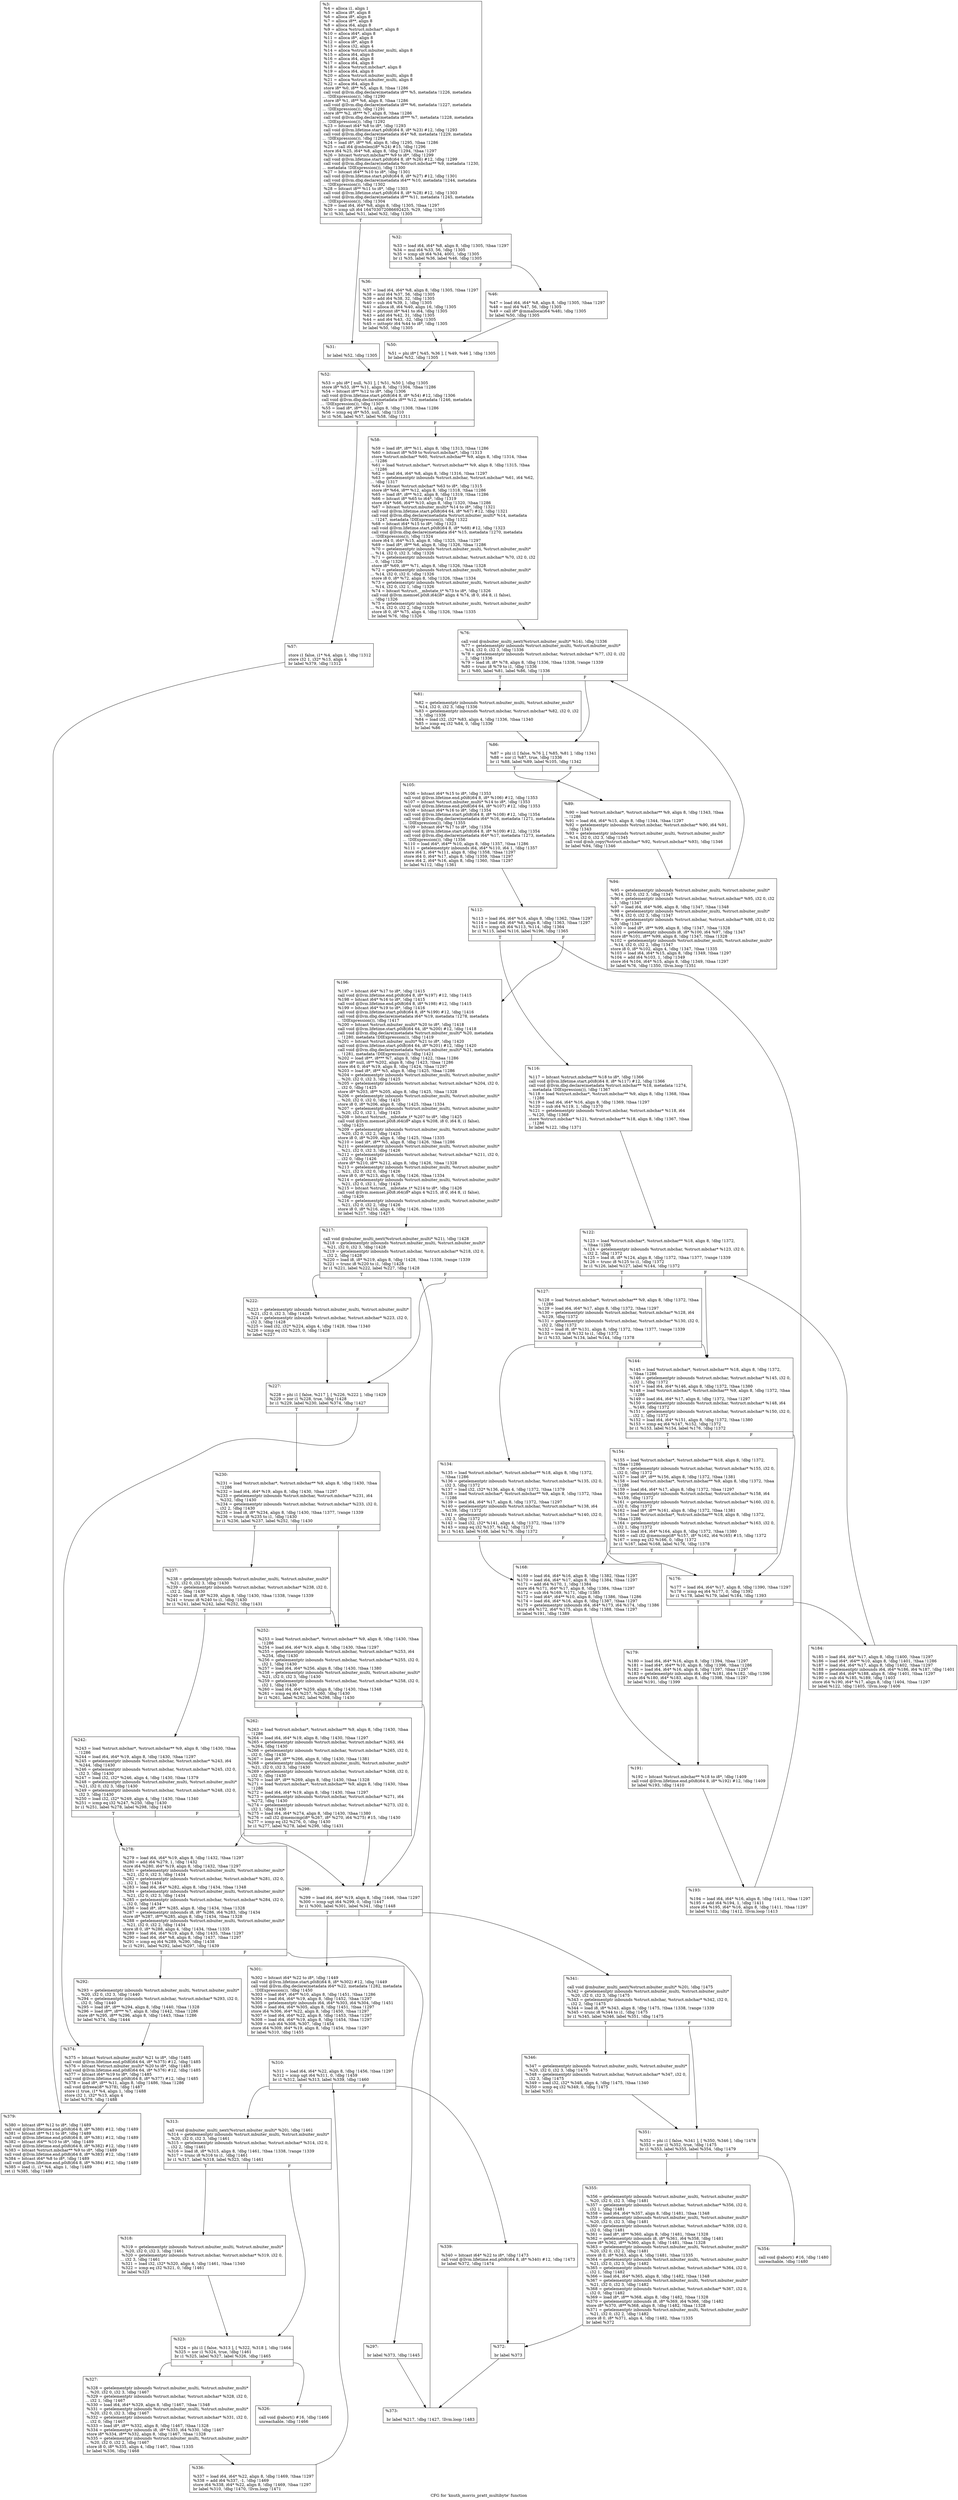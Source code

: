 digraph "CFG for 'knuth_morris_pratt_multibyte' function" {
	label="CFG for 'knuth_morris_pratt_multibyte' function";

	Node0x2170a20 [shape=record,label="{%3:\l  %4 = alloca i1, align 1\l  %5 = alloca i8*, align 8\l  %6 = alloca i8*, align 8\l  %7 = alloca i8**, align 8\l  %8 = alloca i64, align 8\l  %9 = alloca %struct.mbchar*, align 8\l  %10 = alloca i64*, align 8\l  %11 = alloca i8*, align 8\l  %12 = alloca i8*, align 8\l  %13 = alloca i32, align 4\l  %14 = alloca %struct.mbuiter_multi, align 8\l  %15 = alloca i64, align 8\l  %16 = alloca i64, align 8\l  %17 = alloca i64, align 8\l  %18 = alloca %struct.mbchar*, align 8\l  %19 = alloca i64, align 8\l  %20 = alloca %struct.mbuiter_multi, align 8\l  %21 = alloca %struct.mbuiter_multi, align 8\l  %22 = alloca i64, align 8\l  store i8* %0, i8** %5, align 8, !tbaa !1286\l  call void @llvm.dbg.declare(metadata i8** %5, metadata !1226, metadata\l... !DIExpression()), !dbg !1290\l  store i8* %1, i8** %6, align 8, !tbaa !1286\l  call void @llvm.dbg.declare(metadata i8** %6, metadata !1227, metadata\l... !DIExpression()), !dbg !1291\l  store i8** %2, i8*** %7, align 8, !tbaa !1286\l  call void @llvm.dbg.declare(metadata i8*** %7, metadata !1228, metadata\l... !DIExpression()), !dbg !1292\l  %23 = bitcast i64* %8 to i8*, !dbg !1293\l  call void @llvm.lifetime.start.p0i8(i64 8, i8* %23) #12, !dbg !1293\l  call void @llvm.dbg.declare(metadata i64* %8, metadata !1229, metadata\l... !DIExpression()), !dbg !1294\l  %24 = load i8*, i8** %6, align 8, !dbg !1295, !tbaa !1286\l  %25 = call i64 @mbslen(i8* %24) #15, !dbg !1296\l  store i64 %25, i64* %8, align 8, !dbg !1294, !tbaa !1297\l  %26 = bitcast %struct.mbchar** %9 to i8*, !dbg !1299\l  call void @llvm.lifetime.start.p0i8(i64 8, i8* %26) #12, !dbg !1299\l  call void @llvm.dbg.declare(metadata %struct.mbchar** %9, metadata !1230,\l... metadata !DIExpression()), !dbg !1300\l  %27 = bitcast i64** %10 to i8*, !dbg !1301\l  call void @llvm.lifetime.start.p0i8(i64 8, i8* %27) #12, !dbg !1301\l  call void @llvm.dbg.declare(metadata i64** %10, metadata !1244, metadata\l... !DIExpression()), !dbg !1302\l  %28 = bitcast i8** %11 to i8*, !dbg !1303\l  call void @llvm.lifetime.start.p0i8(i64 8, i8* %28) #12, !dbg !1303\l  call void @llvm.dbg.declare(metadata i8** %11, metadata !1245, metadata\l... !DIExpression()), !dbg !1304\l  %29 = load i64, i64* %8, align 8, !dbg !1305, !tbaa !1297\l  %30 = icmp ult i64 164703072086692425, %29, !dbg !1305\l  br i1 %30, label %31, label %32, !dbg !1305\l|{<s0>T|<s1>F}}"];
	Node0x2170a20:s0 -> Node0x2170af0;
	Node0x2170a20:s1 -> Node0x2170b40;
	Node0x2170af0 [shape=record,label="{%31:\l\l  br label %52, !dbg !1305\l}"];
	Node0x2170af0 -> Node0x2170c80;
	Node0x2170b40 [shape=record,label="{%32:\l\l  %33 = load i64, i64* %8, align 8, !dbg !1305, !tbaa !1297\l  %34 = mul i64 %33, 56, !dbg !1305\l  %35 = icmp ult i64 %34, 4001, !dbg !1305\l  br i1 %35, label %36, label %46, !dbg !1305\l|{<s0>T|<s1>F}}"];
	Node0x2170b40:s0 -> Node0x2170b90;
	Node0x2170b40:s1 -> Node0x2170be0;
	Node0x2170b90 [shape=record,label="{%36:\l\l  %37 = load i64, i64* %8, align 8, !dbg !1305, !tbaa !1297\l  %38 = mul i64 %37, 56, !dbg !1305\l  %39 = add i64 %38, 32, !dbg !1305\l  %40 = sub i64 %39, 1, !dbg !1305\l  %41 = alloca i8, i64 %40, align 16, !dbg !1305\l  %42 = ptrtoint i8* %41 to i64, !dbg !1305\l  %43 = add i64 %42, 31, !dbg !1305\l  %44 = and i64 %43, -32, !dbg !1305\l  %45 = inttoptr i64 %44 to i8*, !dbg !1305\l  br label %50, !dbg !1305\l}"];
	Node0x2170b90 -> Node0x2170c30;
	Node0x2170be0 [shape=record,label="{%46:\l\l  %47 = load i64, i64* %8, align 8, !dbg !1305, !tbaa !1297\l  %48 = mul i64 %47, 56, !dbg !1305\l  %49 = call i8* @mmalloca(i64 %48), !dbg !1305\l  br label %50, !dbg !1305\l}"];
	Node0x2170be0 -> Node0x2170c30;
	Node0x2170c30 [shape=record,label="{%50:\l\l  %51 = phi i8* [ %45, %36 ], [ %49, %46 ], !dbg !1305\l  br label %52, !dbg !1305\l}"];
	Node0x2170c30 -> Node0x2170c80;
	Node0x2170c80 [shape=record,label="{%52:\l\l  %53 = phi i8* [ null, %31 ], [ %51, %50 ], !dbg !1305\l  store i8* %53, i8** %11, align 8, !dbg !1304, !tbaa !1286\l  %54 = bitcast i8** %12 to i8*, !dbg !1306\l  call void @llvm.lifetime.start.p0i8(i64 8, i8* %54) #12, !dbg !1306\l  call void @llvm.dbg.declare(metadata i8** %12, metadata !1246, metadata\l... !DIExpression()), !dbg !1307\l  %55 = load i8*, i8** %11, align 8, !dbg !1308, !tbaa !1286\l  %56 = icmp eq i8* %55, null, !dbg !1310\l  br i1 %56, label %57, label %58, !dbg !1311\l|{<s0>T|<s1>F}}"];
	Node0x2170c80:s0 -> Node0x2170cd0;
	Node0x2170c80:s1 -> Node0x2170d20;
	Node0x2170cd0 [shape=record,label="{%57:\l\l  store i1 false, i1* %4, align 1, !dbg !1312\l  store i32 1, i32* %13, align 4\l  br label %379, !dbg !1312\l}"];
	Node0x2170cd0 -> Node0x2171cc0;
	Node0x2170d20 [shape=record,label="{%58:\l\l  %59 = load i8*, i8** %11, align 8, !dbg !1313, !tbaa !1286\l  %60 = bitcast i8* %59 to %struct.mbchar*, !dbg !1313\l  store %struct.mbchar* %60, %struct.mbchar** %9, align 8, !dbg !1314, !tbaa\l... !1286\l  %61 = load %struct.mbchar*, %struct.mbchar** %9, align 8, !dbg !1315, !tbaa\l... !1286\l  %62 = load i64, i64* %8, align 8, !dbg !1316, !tbaa !1297\l  %63 = getelementptr inbounds %struct.mbchar, %struct.mbchar* %61, i64 %62,\l... !dbg !1317\l  %64 = bitcast %struct.mbchar* %63 to i8*, !dbg !1315\l  store i8* %64, i8** %12, align 8, !dbg !1318, !tbaa !1286\l  %65 = load i8*, i8** %12, align 8, !dbg !1319, !tbaa !1286\l  %66 = bitcast i8* %65 to i64*, !dbg !1319\l  store i64* %66, i64** %10, align 8, !dbg !1320, !tbaa !1286\l  %67 = bitcast %struct.mbuiter_multi* %14 to i8*, !dbg !1321\l  call void @llvm.lifetime.start.p0i8(i64 64, i8* %67) #12, !dbg !1321\l  call void @llvm.dbg.declare(metadata %struct.mbuiter_multi* %14, metadata\l... !1247, metadata !DIExpression()), !dbg !1322\l  %68 = bitcast i64* %15 to i8*, !dbg !1323\l  call void @llvm.lifetime.start.p0i8(i64 8, i8* %68) #12, !dbg !1323\l  call void @llvm.dbg.declare(metadata i64* %15, metadata !1270, metadata\l... !DIExpression()), !dbg !1324\l  store i64 0, i64* %15, align 8, !dbg !1325, !tbaa !1297\l  %69 = load i8*, i8** %6, align 8, !dbg !1326, !tbaa !1286\l  %70 = getelementptr inbounds %struct.mbuiter_multi, %struct.mbuiter_multi*\l... %14, i32 0, i32 3, !dbg !1326\l  %71 = getelementptr inbounds %struct.mbchar, %struct.mbchar* %70, i32 0, i32\l... 0, !dbg !1326\l  store i8* %69, i8** %71, align 8, !dbg !1326, !tbaa !1328\l  %72 = getelementptr inbounds %struct.mbuiter_multi, %struct.mbuiter_multi*\l... %14, i32 0, i32 0, !dbg !1326\l  store i8 0, i8* %72, align 8, !dbg !1326, !tbaa !1334\l  %73 = getelementptr inbounds %struct.mbuiter_multi, %struct.mbuiter_multi*\l... %14, i32 0, i32 1, !dbg !1326\l  %74 = bitcast %struct.__mbstate_t* %73 to i8*, !dbg !1326\l  call void @llvm.memset.p0i8.i64(i8* align 4 %74, i8 0, i64 8, i1 false),\l... !dbg !1326\l  %75 = getelementptr inbounds %struct.mbuiter_multi, %struct.mbuiter_multi*\l... %14, i32 0, i32 2, !dbg !1326\l  store i8 0, i8* %75, align 4, !dbg !1326, !tbaa !1335\l  br label %76, !dbg !1326\l}"];
	Node0x2170d20 -> Node0x2170d70;
	Node0x2170d70 [shape=record,label="{%76:\l\l  call void @mbuiter_multi_next(%struct.mbuiter_multi* %14), !dbg !1336\l  %77 = getelementptr inbounds %struct.mbuiter_multi, %struct.mbuiter_multi*\l... %14, i32 0, i32 3, !dbg !1336\l  %78 = getelementptr inbounds %struct.mbchar, %struct.mbchar* %77, i32 0, i32\l... 2, !dbg !1336\l  %79 = load i8, i8* %78, align 8, !dbg !1336, !tbaa !1338, !range !1339\l  %80 = trunc i8 %79 to i1, !dbg !1336\l  br i1 %80, label %81, label %86, !dbg !1336\l|{<s0>T|<s1>F}}"];
	Node0x2170d70:s0 -> Node0x2170dc0;
	Node0x2170d70:s1 -> Node0x2170e10;
	Node0x2170dc0 [shape=record,label="{%81:\l\l  %82 = getelementptr inbounds %struct.mbuiter_multi, %struct.mbuiter_multi*\l... %14, i32 0, i32 3, !dbg !1336\l  %83 = getelementptr inbounds %struct.mbchar, %struct.mbchar* %82, i32 0, i32\l... 3, !dbg !1336\l  %84 = load i32, i32* %83, align 4, !dbg !1336, !tbaa !1340\l  %85 = icmp eq i32 %84, 0, !dbg !1336\l  br label %86\l}"];
	Node0x2170dc0 -> Node0x2170e10;
	Node0x2170e10 [shape=record,label="{%86:\l\l  %87 = phi i1 [ false, %76 ], [ %85, %81 ], !dbg !1341\l  %88 = xor i1 %87, true, !dbg !1336\l  br i1 %88, label %89, label %105, !dbg !1342\l|{<s0>T|<s1>F}}"];
	Node0x2170e10:s0 -> Node0x2170e60;
	Node0x2170e10:s1 -> Node0x2170f00;
	Node0x2170e60 [shape=record,label="{%89:\l\l  %90 = load %struct.mbchar*, %struct.mbchar** %9, align 8, !dbg !1343, !tbaa\l... !1286\l  %91 = load i64, i64* %15, align 8, !dbg !1344, !tbaa !1297\l  %92 = getelementptr inbounds %struct.mbchar, %struct.mbchar* %90, i64 %91,\l... !dbg !1343\l  %93 = getelementptr inbounds %struct.mbuiter_multi, %struct.mbuiter_multi*\l... %14, i32 0, i32 3, !dbg !1345\l  call void @mb_copy(%struct.mbchar* %92, %struct.mbchar* %93), !dbg !1346\l  br label %94, !dbg !1346\l}"];
	Node0x2170e60 -> Node0x2170eb0;
	Node0x2170eb0 [shape=record,label="{%94:\l\l  %95 = getelementptr inbounds %struct.mbuiter_multi, %struct.mbuiter_multi*\l... %14, i32 0, i32 3, !dbg !1347\l  %96 = getelementptr inbounds %struct.mbchar, %struct.mbchar* %95, i32 0, i32\l... 1, !dbg !1347\l  %97 = load i64, i64* %96, align 8, !dbg !1347, !tbaa !1348\l  %98 = getelementptr inbounds %struct.mbuiter_multi, %struct.mbuiter_multi*\l... %14, i32 0, i32 3, !dbg !1347\l  %99 = getelementptr inbounds %struct.mbchar, %struct.mbchar* %98, i32 0, i32\l... 0, !dbg !1347\l  %100 = load i8*, i8** %99, align 8, !dbg !1347, !tbaa !1328\l  %101 = getelementptr inbounds i8, i8* %100, i64 %97, !dbg !1347\l  store i8* %101, i8** %99, align 8, !dbg !1347, !tbaa !1328\l  %102 = getelementptr inbounds %struct.mbuiter_multi, %struct.mbuiter_multi*\l... %14, i32 0, i32 2, !dbg !1347\l  store i8 0, i8* %102, align 4, !dbg !1347, !tbaa !1335\l  %103 = load i64, i64* %15, align 8, !dbg !1349, !tbaa !1297\l  %104 = add i64 %103, 1, !dbg !1349\l  store i64 %104, i64* %15, align 8, !dbg !1349, !tbaa !1297\l  br label %76, !dbg !1350, !llvm.loop !1351\l}"];
	Node0x2170eb0 -> Node0x2170d70;
	Node0x2170f00 [shape=record,label="{%105:\l\l  %106 = bitcast i64* %15 to i8*, !dbg !1353\l  call void @llvm.lifetime.end.p0i8(i64 8, i8* %106) #12, !dbg !1353\l  %107 = bitcast %struct.mbuiter_multi* %14 to i8*, !dbg !1353\l  call void @llvm.lifetime.end.p0i8(i64 64, i8* %107) #12, !dbg !1353\l  %108 = bitcast i64* %16 to i8*, !dbg !1354\l  call void @llvm.lifetime.start.p0i8(i64 8, i8* %108) #12, !dbg !1354\l  call void @llvm.dbg.declare(metadata i64* %16, metadata !1271, metadata\l... !DIExpression()), !dbg !1355\l  %109 = bitcast i64* %17 to i8*, !dbg !1354\l  call void @llvm.lifetime.start.p0i8(i64 8, i8* %109) #12, !dbg !1354\l  call void @llvm.dbg.declare(metadata i64* %17, metadata !1273, metadata\l... !DIExpression()), !dbg !1356\l  %110 = load i64*, i64** %10, align 8, !dbg !1357, !tbaa !1286\l  %111 = getelementptr inbounds i64, i64* %110, i64 1, !dbg !1357\l  store i64 1, i64* %111, align 8, !dbg !1358, !tbaa !1297\l  store i64 0, i64* %17, align 8, !dbg !1359, !tbaa !1297\l  store i64 2, i64* %16, align 8, !dbg !1360, !tbaa !1297\l  br label %112, !dbg !1361\l}"];
	Node0x2170f00 -> Node0x2170f50;
	Node0x2170f50 [shape=record,label="{%112:\l\l  %113 = load i64, i64* %16, align 8, !dbg !1362, !tbaa !1297\l  %114 = load i64, i64* %8, align 8, !dbg !1363, !tbaa !1297\l  %115 = icmp ult i64 %113, %114, !dbg !1364\l  br i1 %115, label %116, label %196, !dbg !1365\l|{<s0>T|<s1>F}}"];
	Node0x2170f50:s0 -> Node0x2170fa0;
	Node0x2170f50:s1 -> Node0x2171360;
	Node0x2170fa0 [shape=record,label="{%116:\l\l  %117 = bitcast %struct.mbchar** %18 to i8*, !dbg !1366\l  call void @llvm.lifetime.start.p0i8(i64 8, i8* %117) #12, !dbg !1366\l  call void @llvm.dbg.declare(metadata %struct.mbchar** %18, metadata !1274,\l... metadata !DIExpression()), !dbg !1367\l  %118 = load %struct.mbchar*, %struct.mbchar** %9, align 8, !dbg !1368, !tbaa\l... !1286\l  %119 = load i64, i64* %16, align 8, !dbg !1369, !tbaa !1297\l  %120 = sub i64 %119, 1, !dbg !1370\l  %121 = getelementptr inbounds %struct.mbchar, %struct.mbchar* %118, i64\l... %120, !dbg !1368\l  store %struct.mbchar* %121, %struct.mbchar** %18, align 8, !dbg !1367, !tbaa\l... !1286\l  br label %122, !dbg !1371\l}"];
	Node0x2170fa0 -> Node0x2170ff0;
	Node0x2170ff0 [shape=record,label="{%122:\l\l  %123 = load %struct.mbchar*, %struct.mbchar** %18, align 8, !dbg !1372,\l... !tbaa !1286\l  %124 = getelementptr inbounds %struct.mbchar, %struct.mbchar* %123, i32 0,\l... i32 2, !dbg !1372\l  %125 = load i8, i8* %124, align 8, !dbg !1372, !tbaa !1377, !range !1339\l  %126 = trunc i8 %125 to i1, !dbg !1372\l  br i1 %126, label %127, label %144, !dbg !1372\l|{<s0>T|<s1>F}}"];
	Node0x2170ff0:s0 -> Node0x2171040;
	Node0x2170ff0:s1 -> Node0x21710e0;
	Node0x2171040 [shape=record,label="{%127:\l\l  %128 = load %struct.mbchar*, %struct.mbchar** %9, align 8, !dbg !1372, !tbaa\l... !1286\l  %129 = load i64, i64* %17, align 8, !dbg !1372, !tbaa !1297\l  %130 = getelementptr inbounds %struct.mbchar, %struct.mbchar* %128, i64\l... %129, !dbg !1372\l  %131 = getelementptr inbounds %struct.mbchar, %struct.mbchar* %130, i32 0,\l... i32 2, !dbg !1372\l  %132 = load i8, i8* %131, align 8, !dbg !1372, !tbaa !1377, !range !1339\l  %133 = trunc i8 %132 to i1, !dbg !1372\l  br i1 %133, label %134, label %144, !dbg !1378\l|{<s0>T|<s1>F}}"];
	Node0x2171040:s0 -> Node0x2171090;
	Node0x2171040:s1 -> Node0x21710e0;
	Node0x2171090 [shape=record,label="{%134:\l\l  %135 = load %struct.mbchar*, %struct.mbchar** %18, align 8, !dbg !1372,\l... !tbaa !1286\l  %136 = getelementptr inbounds %struct.mbchar, %struct.mbchar* %135, i32 0,\l... i32 3, !dbg !1372\l  %137 = load i32, i32* %136, align 4, !dbg !1372, !tbaa !1379\l  %138 = load %struct.mbchar*, %struct.mbchar** %9, align 8, !dbg !1372, !tbaa\l... !1286\l  %139 = load i64, i64* %17, align 8, !dbg !1372, !tbaa !1297\l  %140 = getelementptr inbounds %struct.mbchar, %struct.mbchar* %138, i64\l... %139, !dbg !1372\l  %141 = getelementptr inbounds %struct.mbchar, %struct.mbchar* %140, i32 0,\l... i32 3, !dbg !1372\l  %142 = load i32, i32* %141, align 4, !dbg !1372, !tbaa !1379\l  %143 = icmp eq i32 %137, %142, !dbg !1372\l  br i1 %143, label %168, label %176, !dbg !1372\l|{<s0>T|<s1>F}}"];
	Node0x2171090:s0 -> Node0x2171180;
	Node0x2171090:s1 -> Node0x21711d0;
	Node0x21710e0 [shape=record,label="{%144:\l\l  %145 = load %struct.mbchar*, %struct.mbchar** %18, align 8, !dbg !1372,\l... !tbaa !1286\l  %146 = getelementptr inbounds %struct.mbchar, %struct.mbchar* %145, i32 0,\l... i32 1, !dbg !1372\l  %147 = load i64, i64* %146, align 8, !dbg !1372, !tbaa !1380\l  %148 = load %struct.mbchar*, %struct.mbchar** %9, align 8, !dbg !1372, !tbaa\l... !1286\l  %149 = load i64, i64* %17, align 8, !dbg !1372, !tbaa !1297\l  %150 = getelementptr inbounds %struct.mbchar, %struct.mbchar* %148, i64\l... %149, !dbg !1372\l  %151 = getelementptr inbounds %struct.mbchar, %struct.mbchar* %150, i32 0,\l... i32 1, !dbg !1372\l  %152 = load i64, i64* %151, align 8, !dbg !1372, !tbaa !1380\l  %153 = icmp eq i64 %147, %152, !dbg !1372\l  br i1 %153, label %154, label %176, !dbg !1372\l|{<s0>T|<s1>F}}"];
	Node0x21710e0:s0 -> Node0x2171130;
	Node0x21710e0:s1 -> Node0x21711d0;
	Node0x2171130 [shape=record,label="{%154:\l\l  %155 = load %struct.mbchar*, %struct.mbchar** %18, align 8, !dbg !1372,\l... !tbaa !1286\l  %156 = getelementptr inbounds %struct.mbchar, %struct.mbchar* %155, i32 0,\l... i32 0, !dbg !1372\l  %157 = load i8*, i8** %156, align 8, !dbg !1372, !tbaa !1381\l  %158 = load %struct.mbchar*, %struct.mbchar** %9, align 8, !dbg !1372, !tbaa\l... !1286\l  %159 = load i64, i64* %17, align 8, !dbg !1372, !tbaa !1297\l  %160 = getelementptr inbounds %struct.mbchar, %struct.mbchar* %158, i64\l... %159, !dbg !1372\l  %161 = getelementptr inbounds %struct.mbchar, %struct.mbchar* %160, i32 0,\l... i32 0, !dbg !1372\l  %162 = load i8*, i8** %161, align 8, !dbg !1372, !tbaa !1381\l  %163 = load %struct.mbchar*, %struct.mbchar** %18, align 8, !dbg !1372,\l... !tbaa !1286\l  %164 = getelementptr inbounds %struct.mbchar, %struct.mbchar* %163, i32 0,\l... i32 1, !dbg !1372\l  %165 = load i64, i64* %164, align 8, !dbg !1372, !tbaa !1380\l  %166 = call i32 @memcmp(i8* %157, i8* %162, i64 %165) #15, !dbg !1372\l  %167 = icmp eq i32 %166, 0, !dbg !1372\l  br i1 %167, label %168, label %176, !dbg !1378\l|{<s0>T|<s1>F}}"];
	Node0x2171130:s0 -> Node0x2171180;
	Node0x2171130:s1 -> Node0x21711d0;
	Node0x2171180 [shape=record,label="{%168:\l\l  %169 = load i64, i64* %16, align 8, !dbg !1382, !tbaa !1297\l  %170 = load i64, i64* %17, align 8, !dbg !1384, !tbaa !1297\l  %171 = add i64 %170, 1, !dbg !1384\l  store i64 %171, i64* %17, align 8, !dbg !1384, !tbaa !1297\l  %172 = sub i64 %169, %171, !dbg !1385\l  %173 = load i64*, i64** %10, align 8, !dbg !1386, !tbaa !1286\l  %174 = load i64, i64* %16, align 8, !dbg !1387, !tbaa !1297\l  %175 = getelementptr inbounds i64, i64* %173, i64 %174, !dbg !1386\l  store i64 %172, i64* %175, align 8, !dbg !1388, !tbaa !1297\l  br label %191, !dbg !1389\l}"];
	Node0x2171180 -> Node0x21712c0;
	Node0x21711d0 [shape=record,label="{%176:\l\l  %177 = load i64, i64* %17, align 8, !dbg !1390, !tbaa !1297\l  %178 = icmp eq i64 %177, 0, !dbg !1392\l  br i1 %178, label %179, label %184, !dbg !1393\l|{<s0>T|<s1>F}}"];
	Node0x21711d0:s0 -> Node0x2171220;
	Node0x21711d0:s1 -> Node0x2171270;
	Node0x2171220 [shape=record,label="{%179:\l\l  %180 = load i64, i64* %16, align 8, !dbg !1394, !tbaa !1297\l  %181 = load i64*, i64** %10, align 8, !dbg !1396, !tbaa !1286\l  %182 = load i64, i64* %16, align 8, !dbg !1397, !tbaa !1297\l  %183 = getelementptr inbounds i64, i64* %181, i64 %182, !dbg !1396\l  store i64 %180, i64* %183, align 8, !dbg !1398, !tbaa !1297\l  br label %191, !dbg !1399\l}"];
	Node0x2171220 -> Node0x21712c0;
	Node0x2171270 [shape=record,label="{%184:\l\l  %185 = load i64, i64* %17, align 8, !dbg !1400, !tbaa !1297\l  %186 = load i64*, i64** %10, align 8, !dbg !1401, !tbaa !1286\l  %187 = load i64, i64* %17, align 8, !dbg !1402, !tbaa !1297\l  %188 = getelementptr inbounds i64, i64* %186, i64 %187, !dbg !1401\l  %189 = load i64, i64* %188, align 8, !dbg !1401, !tbaa !1297\l  %190 = sub i64 %185, %189, !dbg !1403\l  store i64 %190, i64* %17, align 8, !dbg !1404, !tbaa !1297\l  br label %122, !dbg !1405, !llvm.loop !1406\l}"];
	Node0x2171270 -> Node0x2170ff0;
	Node0x21712c0 [shape=record,label="{%191:\l\l  %192 = bitcast %struct.mbchar** %18 to i8*, !dbg !1409\l  call void @llvm.lifetime.end.p0i8(i64 8, i8* %192) #12, !dbg !1409\l  br label %193, !dbg !1410\l}"];
	Node0x21712c0 -> Node0x2171310;
	Node0x2171310 [shape=record,label="{%193:\l\l  %194 = load i64, i64* %16, align 8, !dbg !1411, !tbaa !1297\l  %195 = add i64 %194, 1, !dbg !1411\l  store i64 %195, i64* %16, align 8, !dbg !1411, !tbaa !1297\l  br label %112, !dbg !1412, !llvm.loop !1413\l}"];
	Node0x2171310 -> Node0x2170f50;
	Node0x2171360 [shape=record,label="{%196:\l\l  %197 = bitcast i64* %17 to i8*, !dbg !1415\l  call void @llvm.lifetime.end.p0i8(i64 8, i8* %197) #12, !dbg !1415\l  %198 = bitcast i64* %16 to i8*, !dbg !1415\l  call void @llvm.lifetime.end.p0i8(i64 8, i8* %198) #12, !dbg !1415\l  %199 = bitcast i64* %19 to i8*, !dbg !1416\l  call void @llvm.lifetime.start.p0i8(i64 8, i8* %199) #12, !dbg !1416\l  call void @llvm.dbg.declare(metadata i64* %19, metadata !1278, metadata\l... !DIExpression()), !dbg !1417\l  %200 = bitcast %struct.mbuiter_multi* %20 to i8*, !dbg !1418\l  call void @llvm.lifetime.start.p0i8(i64 64, i8* %200) #12, !dbg !1418\l  call void @llvm.dbg.declare(metadata %struct.mbuiter_multi* %20, metadata\l... !1280, metadata !DIExpression()), !dbg !1419\l  %201 = bitcast %struct.mbuiter_multi* %21 to i8*, !dbg !1420\l  call void @llvm.lifetime.start.p0i8(i64 64, i8* %201) #12, !dbg !1420\l  call void @llvm.dbg.declare(metadata %struct.mbuiter_multi* %21, metadata\l... !1281, metadata !DIExpression()), !dbg !1421\l  %202 = load i8**, i8*** %7, align 8, !dbg !1422, !tbaa !1286\l  store i8* null, i8** %202, align 8, !dbg !1423, !tbaa !1286\l  store i64 0, i64* %19, align 8, !dbg !1424, !tbaa !1297\l  %203 = load i8*, i8** %5, align 8, !dbg !1425, !tbaa !1286\l  %204 = getelementptr inbounds %struct.mbuiter_multi, %struct.mbuiter_multi*\l... %20, i32 0, i32 3, !dbg !1425\l  %205 = getelementptr inbounds %struct.mbchar, %struct.mbchar* %204, i32 0,\l... i32 0, !dbg !1425\l  store i8* %203, i8** %205, align 8, !dbg !1425, !tbaa !1328\l  %206 = getelementptr inbounds %struct.mbuiter_multi, %struct.mbuiter_multi*\l... %20, i32 0, i32 0, !dbg !1425\l  store i8 0, i8* %206, align 8, !dbg !1425, !tbaa !1334\l  %207 = getelementptr inbounds %struct.mbuiter_multi, %struct.mbuiter_multi*\l... %20, i32 0, i32 1, !dbg !1425\l  %208 = bitcast %struct.__mbstate_t* %207 to i8*, !dbg !1425\l  call void @llvm.memset.p0i8.i64(i8* align 4 %208, i8 0, i64 8, i1 false),\l... !dbg !1425\l  %209 = getelementptr inbounds %struct.mbuiter_multi, %struct.mbuiter_multi*\l... %20, i32 0, i32 2, !dbg !1425\l  store i8 0, i8* %209, align 4, !dbg !1425, !tbaa !1335\l  %210 = load i8*, i8** %5, align 8, !dbg !1426, !tbaa !1286\l  %211 = getelementptr inbounds %struct.mbuiter_multi, %struct.mbuiter_multi*\l... %21, i32 0, i32 3, !dbg !1426\l  %212 = getelementptr inbounds %struct.mbchar, %struct.mbchar* %211, i32 0,\l... i32 0, !dbg !1426\l  store i8* %210, i8** %212, align 8, !dbg !1426, !tbaa !1328\l  %213 = getelementptr inbounds %struct.mbuiter_multi, %struct.mbuiter_multi*\l... %21, i32 0, i32 0, !dbg !1426\l  store i8 0, i8* %213, align 8, !dbg !1426, !tbaa !1334\l  %214 = getelementptr inbounds %struct.mbuiter_multi, %struct.mbuiter_multi*\l... %21, i32 0, i32 1, !dbg !1426\l  %215 = bitcast %struct.__mbstate_t* %214 to i8*, !dbg !1426\l  call void @llvm.memset.p0i8.i64(i8* align 4 %215, i8 0, i64 8, i1 false),\l... !dbg !1426\l  %216 = getelementptr inbounds %struct.mbuiter_multi, %struct.mbuiter_multi*\l... %21, i32 0, i32 2, !dbg !1426\l  store i8 0, i8* %216, align 4, !dbg !1426, !tbaa !1335\l  br label %217, !dbg !1427\l}"];
	Node0x2171360 -> Node0x21713b0;
	Node0x21713b0 [shape=record,label="{%217:\l\l  call void @mbuiter_multi_next(%struct.mbuiter_multi* %21), !dbg !1428\l  %218 = getelementptr inbounds %struct.mbuiter_multi, %struct.mbuiter_multi*\l... %21, i32 0, i32 3, !dbg !1428\l  %219 = getelementptr inbounds %struct.mbchar, %struct.mbchar* %218, i32 0,\l... i32 2, !dbg !1428\l  %220 = load i8, i8* %219, align 8, !dbg !1428, !tbaa !1338, !range !1339\l  %221 = trunc i8 %220 to i1, !dbg !1428\l  br i1 %221, label %222, label %227, !dbg !1428\l|{<s0>T|<s1>F}}"];
	Node0x21713b0:s0 -> Node0x2171400;
	Node0x21713b0:s1 -> Node0x2171450;
	Node0x2171400 [shape=record,label="{%222:\l\l  %223 = getelementptr inbounds %struct.mbuiter_multi, %struct.mbuiter_multi*\l... %21, i32 0, i32 3, !dbg !1428\l  %224 = getelementptr inbounds %struct.mbchar, %struct.mbchar* %223, i32 0,\l... i32 3, !dbg !1428\l  %225 = load i32, i32* %224, align 4, !dbg !1428, !tbaa !1340\l  %226 = icmp eq i32 %225, 0, !dbg !1428\l  br label %227\l}"];
	Node0x2171400 -> Node0x2171450;
	Node0x2171450 [shape=record,label="{%227:\l\l  %228 = phi i1 [ false, %217 ], [ %226, %222 ], !dbg !1429\l  %229 = xor i1 %228, true, !dbg !1428\l  br i1 %229, label %230, label %374, !dbg !1427\l|{<s0>T|<s1>F}}"];
	Node0x2171450:s0 -> Node0x21714a0;
	Node0x2171450:s1 -> Node0x2171c70;
	Node0x21714a0 [shape=record,label="{%230:\l\l  %231 = load %struct.mbchar*, %struct.mbchar** %9, align 8, !dbg !1430, !tbaa\l... !1286\l  %232 = load i64, i64* %19, align 8, !dbg !1430, !tbaa !1297\l  %233 = getelementptr inbounds %struct.mbchar, %struct.mbchar* %231, i64\l... %232, !dbg !1430\l  %234 = getelementptr inbounds %struct.mbchar, %struct.mbchar* %233, i32 0,\l... i32 2, !dbg !1430\l  %235 = load i8, i8* %234, align 8, !dbg !1430, !tbaa !1377, !range !1339\l  %236 = trunc i8 %235 to i1, !dbg !1430\l  br i1 %236, label %237, label %252, !dbg !1430\l|{<s0>T|<s1>F}}"];
	Node0x21714a0:s0 -> Node0x21714f0;
	Node0x21714a0:s1 -> Node0x2171590;
	Node0x21714f0 [shape=record,label="{%237:\l\l  %238 = getelementptr inbounds %struct.mbuiter_multi, %struct.mbuiter_multi*\l... %21, i32 0, i32 3, !dbg !1430\l  %239 = getelementptr inbounds %struct.mbchar, %struct.mbchar* %238, i32 0,\l... i32 2, !dbg !1430\l  %240 = load i8, i8* %239, align 8, !dbg !1430, !tbaa !1338, !range !1339\l  %241 = trunc i8 %240 to i1, !dbg !1430\l  br i1 %241, label %242, label %252, !dbg !1431\l|{<s0>T|<s1>F}}"];
	Node0x21714f0:s0 -> Node0x2171540;
	Node0x21714f0:s1 -> Node0x2171590;
	Node0x2171540 [shape=record,label="{%242:\l\l  %243 = load %struct.mbchar*, %struct.mbchar** %9, align 8, !dbg !1430, !tbaa\l... !1286\l  %244 = load i64, i64* %19, align 8, !dbg !1430, !tbaa !1297\l  %245 = getelementptr inbounds %struct.mbchar, %struct.mbchar* %243, i64\l... %244, !dbg !1430\l  %246 = getelementptr inbounds %struct.mbchar, %struct.mbchar* %245, i32 0,\l... i32 3, !dbg !1430\l  %247 = load i32, i32* %246, align 4, !dbg !1430, !tbaa !1379\l  %248 = getelementptr inbounds %struct.mbuiter_multi, %struct.mbuiter_multi*\l... %21, i32 0, i32 3, !dbg !1430\l  %249 = getelementptr inbounds %struct.mbchar, %struct.mbchar* %248, i32 0,\l... i32 3, !dbg !1430\l  %250 = load i32, i32* %249, align 4, !dbg !1430, !tbaa !1340\l  %251 = icmp eq i32 %247, %250, !dbg !1430\l  br i1 %251, label %278, label %298, !dbg !1430\l|{<s0>T|<s1>F}}"];
	Node0x2171540:s0 -> Node0x2171630;
	Node0x2171540:s1 -> Node0x2171720;
	Node0x2171590 [shape=record,label="{%252:\l\l  %253 = load %struct.mbchar*, %struct.mbchar** %9, align 8, !dbg !1430, !tbaa\l... !1286\l  %254 = load i64, i64* %19, align 8, !dbg !1430, !tbaa !1297\l  %255 = getelementptr inbounds %struct.mbchar, %struct.mbchar* %253, i64\l... %254, !dbg !1430\l  %256 = getelementptr inbounds %struct.mbchar, %struct.mbchar* %255, i32 0,\l... i32 1, !dbg !1430\l  %257 = load i64, i64* %256, align 8, !dbg !1430, !tbaa !1380\l  %258 = getelementptr inbounds %struct.mbuiter_multi, %struct.mbuiter_multi*\l... %21, i32 0, i32 3, !dbg !1430\l  %259 = getelementptr inbounds %struct.mbchar, %struct.mbchar* %258, i32 0,\l... i32 1, !dbg !1430\l  %260 = load i64, i64* %259, align 8, !dbg !1430, !tbaa !1348\l  %261 = icmp eq i64 %257, %260, !dbg !1430\l  br i1 %261, label %262, label %298, !dbg !1430\l|{<s0>T|<s1>F}}"];
	Node0x2171590:s0 -> Node0x21715e0;
	Node0x2171590:s1 -> Node0x2171720;
	Node0x21715e0 [shape=record,label="{%262:\l\l  %263 = load %struct.mbchar*, %struct.mbchar** %9, align 8, !dbg !1430, !tbaa\l... !1286\l  %264 = load i64, i64* %19, align 8, !dbg !1430, !tbaa !1297\l  %265 = getelementptr inbounds %struct.mbchar, %struct.mbchar* %263, i64\l... %264, !dbg !1430\l  %266 = getelementptr inbounds %struct.mbchar, %struct.mbchar* %265, i32 0,\l... i32 0, !dbg !1430\l  %267 = load i8*, i8** %266, align 8, !dbg !1430, !tbaa !1381\l  %268 = getelementptr inbounds %struct.mbuiter_multi, %struct.mbuiter_multi*\l... %21, i32 0, i32 3, !dbg !1430\l  %269 = getelementptr inbounds %struct.mbchar, %struct.mbchar* %268, i32 0,\l... i32 0, !dbg !1430\l  %270 = load i8*, i8** %269, align 8, !dbg !1430, !tbaa !1328\l  %271 = load %struct.mbchar*, %struct.mbchar** %9, align 8, !dbg !1430, !tbaa\l... !1286\l  %272 = load i64, i64* %19, align 8, !dbg !1430, !tbaa !1297\l  %273 = getelementptr inbounds %struct.mbchar, %struct.mbchar* %271, i64\l... %272, !dbg !1430\l  %274 = getelementptr inbounds %struct.mbchar, %struct.mbchar* %273, i32 0,\l... i32 1, !dbg !1430\l  %275 = load i64, i64* %274, align 8, !dbg !1430, !tbaa !1380\l  %276 = call i32 @memcmp(i8* %267, i8* %270, i64 %275) #15, !dbg !1430\l  %277 = icmp eq i32 %276, 0, !dbg !1430\l  br i1 %277, label %278, label %298, !dbg !1431\l|{<s0>T|<s1>F}}"];
	Node0x21715e0:s0 -> Node0x2171630;
	Node0x21715e0:s1 -> Node0x2171720;
	Node0x2171630 [shape=record,label="{%278:\l\l  %279 = load i64, i64* %19, align 8, !dbg !1432, !tbaa !1297\l  %280 = add i64 %279, 1, !dbg !1432\l  store i64 %280, i64* %19, align 8, !dbg !1432, !tbaa !1297\l  %281 = getelementptr inbounds %struct.mbuiter_multi, %struct.mbuiter_multi*\l... %21, i32 0, i32 3, !dbg !1434\l  %282 = getelementptr inbounds %struct.mbchar, %struct.mbchar* %281, i32 0,\l... i32 1, !dbg !1434\l  %283 = load i64, i64* %282, align 8, !dbg !1434, !tbaa !1348\l  %284 = getelementptr inbounds %struct.mbuiter_multi, %struct.mbuiter_multi*\l... %21, i32 0, i32 3, !dbg !1434\l  %285 = getelementptr inbounds %struct.mbchar, %struct.mbchar* %284, i32 0,\l... i32 0, !dbg !1434\l  %286 = load i8*, i8** %285, align 8, !dbg !1434, !tbaa !1328\l  %287 = getelementptr inbounds i8, i8* %286, i64 %283, !dbg !1434\l  store i8* %287, i8** %285, align 8, !dbg !1434, !tbaa !1328\l  %288 = getelementptr inbounds %struct.mbuiter_multi, %struct.mbuiter_multi*\l... %21, i32 0, i32 2, !dbg !1434\l  store i8 0, i8* %288, align 4, !dbg !1434, !tbaa !1335\l  %289 = load i64, i64* %19, align 8, !dbg !1435, !tbaa !1297\l  %290 = load i64, i64* %8, align 8, !dbg !1437, !tbaa !1297\l  %291 = icmp eq i64 %289, %290, !dbg !1438\l  br i1 %291, label %292, label %297, !dbg !1439\l|{<s0>T|<s1>F}}"];
	Node0x2171630:s0 -> Node0x2171680;
	Node0x2171630:s1 -> Node0x21716d0;
	Node0x2171680 [shape=record,label="{%292:\l\l  %293 = getelementptr inbounds %struct.mbuiter_multi, %struct.mbuiter_multi*\l... %20, i32 0, i32 3, !dbg !1440\l  %294 = getelementptr inbounds %struct.mbchar, %struct.mbchar* %293, i32 0,\l... i32 0, !dbg !1440\l  %295 = load i8*, i8** %294, align 8, !dbg !1440, !tbaa !1328\l  %296 = load i8**, i8*** %7, align 8, !dbg !1442, !tbaa !1286\l  store i8* %295, i8** %296, align 8, !dbg !1443, !tbaa !1286\l  br label %374, !dbg !1444\l}"];
	Node0x2171680 -> Node0x2171c70;
	Node0x21716d0 [shape=record,label="{%297:\l\l  br label %373, !dbg !1445\l}"];
	Node0x21716d0 -> Node0x2171c20;
	Node0x2171720 [shape=record,label="{%298:\l\l  %299 = load i64, i64* %19, align 8, !dbg !1446, !tbaa !1297\l  %300 = icmp ugt i64 %299, 0, !dbg !1447\l  br i1 %300, label %301, label %341, !dbg !1448\l|{<s0>T|<s1>F}}"];
	Node0x2171720:s0 -> Node0x2171770;
	Node0x2171720:s1 -> Node0x2171a40;
	Node0x2171770 [shape=record,label="{%301:\l\l  %302 = bitcast i64* %22 to i8*, !dbg !1449\l  call void @llvm.lifetime.start.p0i8(i64 8, i8* %302) #12, !dbg !1449\l  call void @llvm.dbg.declare(metadata i64* %22, metadata !1282, metadata\l... !DIExpression()), !dbg !1450\l  %303 = load i64*, i64** %10, align 8, !dbg !1451, !tbaa !1286\l  %304 = load i64, i64* %19, align 8, !dbg !1452, !tbaa !1297\l  %305 = getelementptr inbounds i64, i64* %303, i64 %304, !dbg !1451\l  %306 = load i64, i64* %305, align 8, !dbg !1451, !tbaa !1297\l  store i64 %306, i64* %22, align 8, !dbg !1450, !tbaa !1297\l  %307 = load i64, i64* %22, align 8, !dbg !1453, !tbaa !1297\l  %308 = load i64, i64* %19, align 8, !dbg !1454, !tbaa !1297\l  %309 = sub i64 %308, %307, !dbg !1454\l  store i64 %309, i64* %19, align 8, !dbg !1454, !tbaa !1297\l  br label %310, !dbg !1455\l}"];
	Node0x2171770 -> Node0x21717c0;
	Node0x21717c0 [shape=record,label="{%310:\l\l  %311 = load i64, i64* %22, align 8, !dbg !1456, !tbaa !1297\l  %312 = icmp ugt i64 %311, 0, !dbg !1459\l  br i1 %312, label %313, label %339, !dbg !1460\l|{<s0>T|<s1>F}}"];
	Node0x21717c0:s0 -> Node0x2171810;
	Node0x21717c0:s1 -> Node0x21719f0;
	Node0x2171810 [shape=record,label="{%313:\l\l  call void @mbuiter_multi_next(%struct.mbuiter_multi* %20), !dbg !1461\l  %314 = getelementptr inbounds %struct.mbuiter_multi, %struct.mbuiter_multi*\l... %20, i32 0, i32 3, !dbg !1461\l  %315 = getelementptr inbounds %struct.mbchar, %struct.mbchar* %314, i32 0,\l... i32 2, !dbg !1461\l  %316 = load i8, i8* %315, align 8, !dbg !1461, !tbaa !1338, !range !1339\l  %317 = trunc i8 %316 to i1, !dbg !1461\l  br i1 %317, label %318, label %323, !dbg !1461\l|{<s0>T|<s1>F}}"];
	Node0x2171810:s0 -> Node0x2171860;
	Node0x2171810:s1 -> Node0x21718b0;
	Node0x2171860 [shape=record,label="{%318:\l\l  %319 = getelementptr inbounds %struct.mbuiter_multi, %struct.mbuiter_multi*\l... %20, i32 0, i32 3, !dbg !1461\l  %320 = getelementptr inbounds %struct.mbchar, %struct.mbchar* %319, i32 0,\l... i32 3, !dbg !1461\l  %321 = load i32, i32* %320, align 4, !dbg !1461, !tbaa !1340\l  %322 = icmp eq i32 %321, 0, !dbg !1461\l  br label %323\l}"];
	Node0x2171860 -> Node0x21718b0;
	Node0x21718b0 [shape=record,label="{%323:\l\l  %324 = phi i1 [ false, %313 ], [ %322, %318 ], !dbg !1464\l  %325 = xor i1 %324, true, !dbg !1461\l  br i1 %325, label %327, label %326, !dbg !1465\l|{<s0>T|<s1>F}}"];
	Node0x21718b0:s0 -> Node0x2171950;
	Node0x21718b0:s1 -> Node0x2171900;
	Node0x2171900 [shape=record,label="{%326:\l\l  call void @abort() #16, !dbg !1466\l  unreachable, !dbg !1466\l}"];
	Node0x2171950 [shape=record,label="{%327:\l\l  %328 = getelementptr inbounds %struct.mbuiter_multi, %struct.mbuiter_multi*\l... %20, i32 0, i32 3, !dbg !1467\l  %329 = getelementptr inbounds %struct.mbchar, %struct.mbchar* %328, i32 0,\l... i32 1, !dbg !1467\l  %330 = load i64, i64* %329, align 8, !dbg !1467, !tbaa !1348\l  %331 = getelementptr inbounds %struct.mbuiter_multi, %struct.mbuiter_multi*\l... %20, i32 0, i32 3, !dbg !1467\l  %332 = getelementptr inbounds %struct.mbchar, %struct.mbchar* %331, i32 0,\l... i32 0, !dbg !1467\l  %333 = load i8*, i8** %332, align 8, !dbg !1467, !tbaa !1328\l  %334 = getelementptr inbounds i8, i8* %333, i64 %330, !dbg !1467\l  store i8* %334, i8** %332, align 8, !dbg !1467, !tbaa !1328\l  %335 = getelementptr inbounds %struct.mbuiter_multi, %struct.mbuiter_multi*\l... %20, i32 0, i32 2, !dbg !1467\l  store i8 0, i8* %335, align 4, !dbg !1467, !tbaa !1335\l  br label %336, !dbg !1468\l}"];
	Node0x2171950 -> Node0x21719a0;
	Node0x21719a0 [shape=record,label="{%336:\l\l  %337 = load i64, i64* %22, align 8, !dbg !1469, !tbaa !1297\l  %338 = add i64 %337, -1, !dbg !1469\l  store i64 %338, i64* %22, align 8, !dbg !1469, !tbaa !1297\l  br label %310, !dbg !1470, !llvm.loop !1471\l}"];
	Node0x21719a0 -> Node0x21717c0;
	Node0x21719f0 [shape=record,label="{%339:\l\l  %340 = bitcast i64* %22 to i8*, !dbg !1473\l  call void @llvm.lifetime.end.p0i8(i64 8, i8* %340) #12, !dbg !1473\l  br label %372, !dbg !1474\l}"];
	Node0x21719f0 -> Node0x2171bd0;
	Node0x2171a40 [shape=record,label="{%341:\l\l  call void @mbuiter_multi_next(%struct.mbuiter_multi* %20), !dbg !1475\l  %342 = getelementptr inbounds %struct.mbuiter_multi, %struct.mbuiter_multi*\l... %20, i32 0, i32 3, !dbg !1475\l  %343 = getelementptr inbounds %struct.mbchar, %struct.mbchar* %342, i32 0,\l... i32 2, !dbg !1475\l  %344 = load i8, i8* %343, align 8, !dbg !1475, !tbaa !1338, !range !1339\l  %345 = trunc i8 %344 to i1, !dbg !1475\l  br i1 %345, label %346, label %351, !dbg !1475\l|{<s0>T|<s1>F}}"];
	Node0x2171a40:s0 -> Node0x2171a90;
	Node0x2171a40:s1 -> Node0x2171ae0;
	Node0x2171a90 [shape=record,label="{%346:\l\l  %347 = getelementptr inbounds %struct.mbuiter_multi, %struct.mbuiter_multi*\l... %20, i32 0, i32 3, !dbg !1475\l  %348 = getelementptr inbounds %struct.mbchar, %struct.mbchar* %347, i32 0,\l... i32 3, !dbg !1475\l  %349 = load i32, i32* %348, align 4, !dbg !1475, !tbaa !1340\l  %350 = icmp eq i32 %349, 0, !dbg !1475\l  br label %351\l}"];
	Node0x2171a90 -> Node0x2171ae0;
	Node0x2171ae0 [shape=record,label="{%351:\l\l  %352 = phi i1 [ false, %341 ], [ %350, %346 ], !dbg !1478\l  %353 = xor i1 %352, true, !dbg !1475\l  br i1 %353, label %355, label %354, !dbg !1479\l|{<s0>T|<s1>F}}"];
	Node0x2171ae0:s0 -> Node0x2171b80;
	Node0x2171ae0:s1 -> Node0x2171b30;
	Node0x2171b30 [shape=record,label="{%354:\l\l  call void @abort() #16, !dbg !1480\l  unreachable, !dbg !1480\l}"];
	Node0x2171b80 [shape=record,label="{%355:\l\l  %356 = getelementptr inbounds %struct.mbuiter_multi, %struct.mbuiter_multi*\l... %20, i32 0, i32 3, !dbg !1481\l  %357 = getelementptr inbounds %struct.mbchar, %struct.mbchar* %356, i32 0,\l... i32 1, !dbg !1481\l  %358 = load i64, i64* %357, align 8, !dbg !1481, !tbaa !1348\l  %359 = getelementptr inbounds %struct.mbuiter_multi, %struct.mbuiter_multi*\l... %20, i32 0, i32 3, !dbg !1481\l  %360 = getelementptr inbounds %struct.mbchar, %struct.mbchar* %359, i32 0,\l... i32 0, !dbg !1481\l  %361 = load i8*, i8** %360, align 8, !dbg !1481, !tbaa !1328\l  %362 = getelementptr inbounds i8, i8* %361, i64 %358, !dbg !1481\l  store i8* %362, i8** %360, align 8, !dbg !1481, !tbaa !1328\l  %363 = getelementptr inbounds %struct.mbuiter_multi, %struct.mbuiter_multi*\l... %20, i32 0, i32 2, !dbg !1481\l  store i8 0, i8* %363, align 4, !dbg !1481, !tbaa !1335\l  %364 = getelementptr inbounds %struct.mbuiter_multi, %struct.mbuiter_multi*\l... %21, i32 0, i32 3, !dbg !1482\l  %365 = getelementptr inbounds %struct.mbchar, %struct.mbchar* %364, i32 0,\l... i32 1, !dbg !1482\l  %366 = load i64, i64* %365, align 8, !dbg !1482, !tbaa !1348\l  %367 = getelementptr inbounds %struct.mbuiter_multi, %struct.mbuiter_multi*\l... %21, i32 0, i32 3, !dbg !1482\l  %368 = getelementptr inbounds %struct.mbchar, %struct.mbchar* %367, i32 0,\l... i32 0, !dbg !1482\l  %369 = load i8*, i8** %368, align 8, !dbg !1482, !tbaa !1328\l  %370 = getelementptr inbounds i8, i8* %369, i64 %366, !dbg !1482\l  store i8* %370, i8** %368, align 8, !dbg !1482, !tbaa !1328\l  %371 = getelementptr inbounds %struct.mbuiter_multi, %struct.mbuiter_multi*\l... %21, i32 0, i32 2, !dbg !1482\l  store i8 0, i8* %371, align 4, !dbg !1482, !tbaa !1335\l  br label %372\l}"];
	Node0x2171b80 -> Node0x2171bd0;
	Node0x2171bd0 [shape=record,label="{%372:\l\l  br label %373\l}"];
	Node0x2171bd0 -> Node0x2171c20;
	Node0x2171c20 [shape=record,label="{%373:\l\l  br label %217, !dbg !1427, !llvm.loop !1483\l}"];
	Node0x2171c20 -> Node0x21713b0;
	Node0x2171c70 [shape=record,label="{%374:\l\l  %375 = bitcast %struct.mbuiter_multi* %21 to i8*, !dbg !1485\l  call void @llvm.lifetime.end.p0i8(i64 64, i8* %375) #12, !dbg !1485\l  %376 = bitcast %struct.mbuiter_multi* %20 to i8*, !dbg !1485\l  call void @llvm.lifetime.end.p0i8(i64 64, i8* %376) #12, !dbg !1485\l  %377 = bitcast i64* %19 to i8*, !dbg !1485\l  call void @llvm.lifetime.end.p0i8(i64 8, i8* %377) #12, !dbg !1485\l  %378 = load i8*, i8** %11, align 8, !dbg !1486, !tbaa !1286\l  call void @freea(i8* %378), !dbg !1487\l  store i1 true, i1* %4, align 1, !dbg !1488\l  store i32 1, i32* %13, align 4\l  br label %379, !dbg !1488\l}"];
	Node0x2171c70 -> Node0x2171cc0;
	Node0x2171cc0 [shape=record,label="{%379:\l\l  %380 = bitcast i8** %12 to i8*, !dbg !1489\l  call void @llvm.lifetime.end.p0i8(i64 8, i8* %380) #12, !dbg !1489\l  %381 = bitcast i8** %11 to i8*, !dbg !1489\l  call void @llvm.lifetime.end.p0i8(i64 8, i8* %381) #12, !dbg !1489\l  %382 = bitcast i64** %10 to i8*, !dbg !1489\l  call void @llvm.lifetime.end.p0i8(i64 8, i8* %382) #12, !dbg !1489\l  %383 = bitcast %struct.mbchar** %9 to i8*, !dbg !1489\l  call void @llvm.lifetime.end.p0i8(i64 8, i8* %383) #12, !dbg !1489\l  %384 = bitcast i64* %8 to i8*, !dbg !1489\l  call void @llvm.lifetime.end.p0i8(i64 8, i8* %384) #12, !dbg !1489\l  %385 = load i1, i1* %4, align 1, !dbg !1489\l  ret i1 %385, !dbg !1489\l}"];
}
